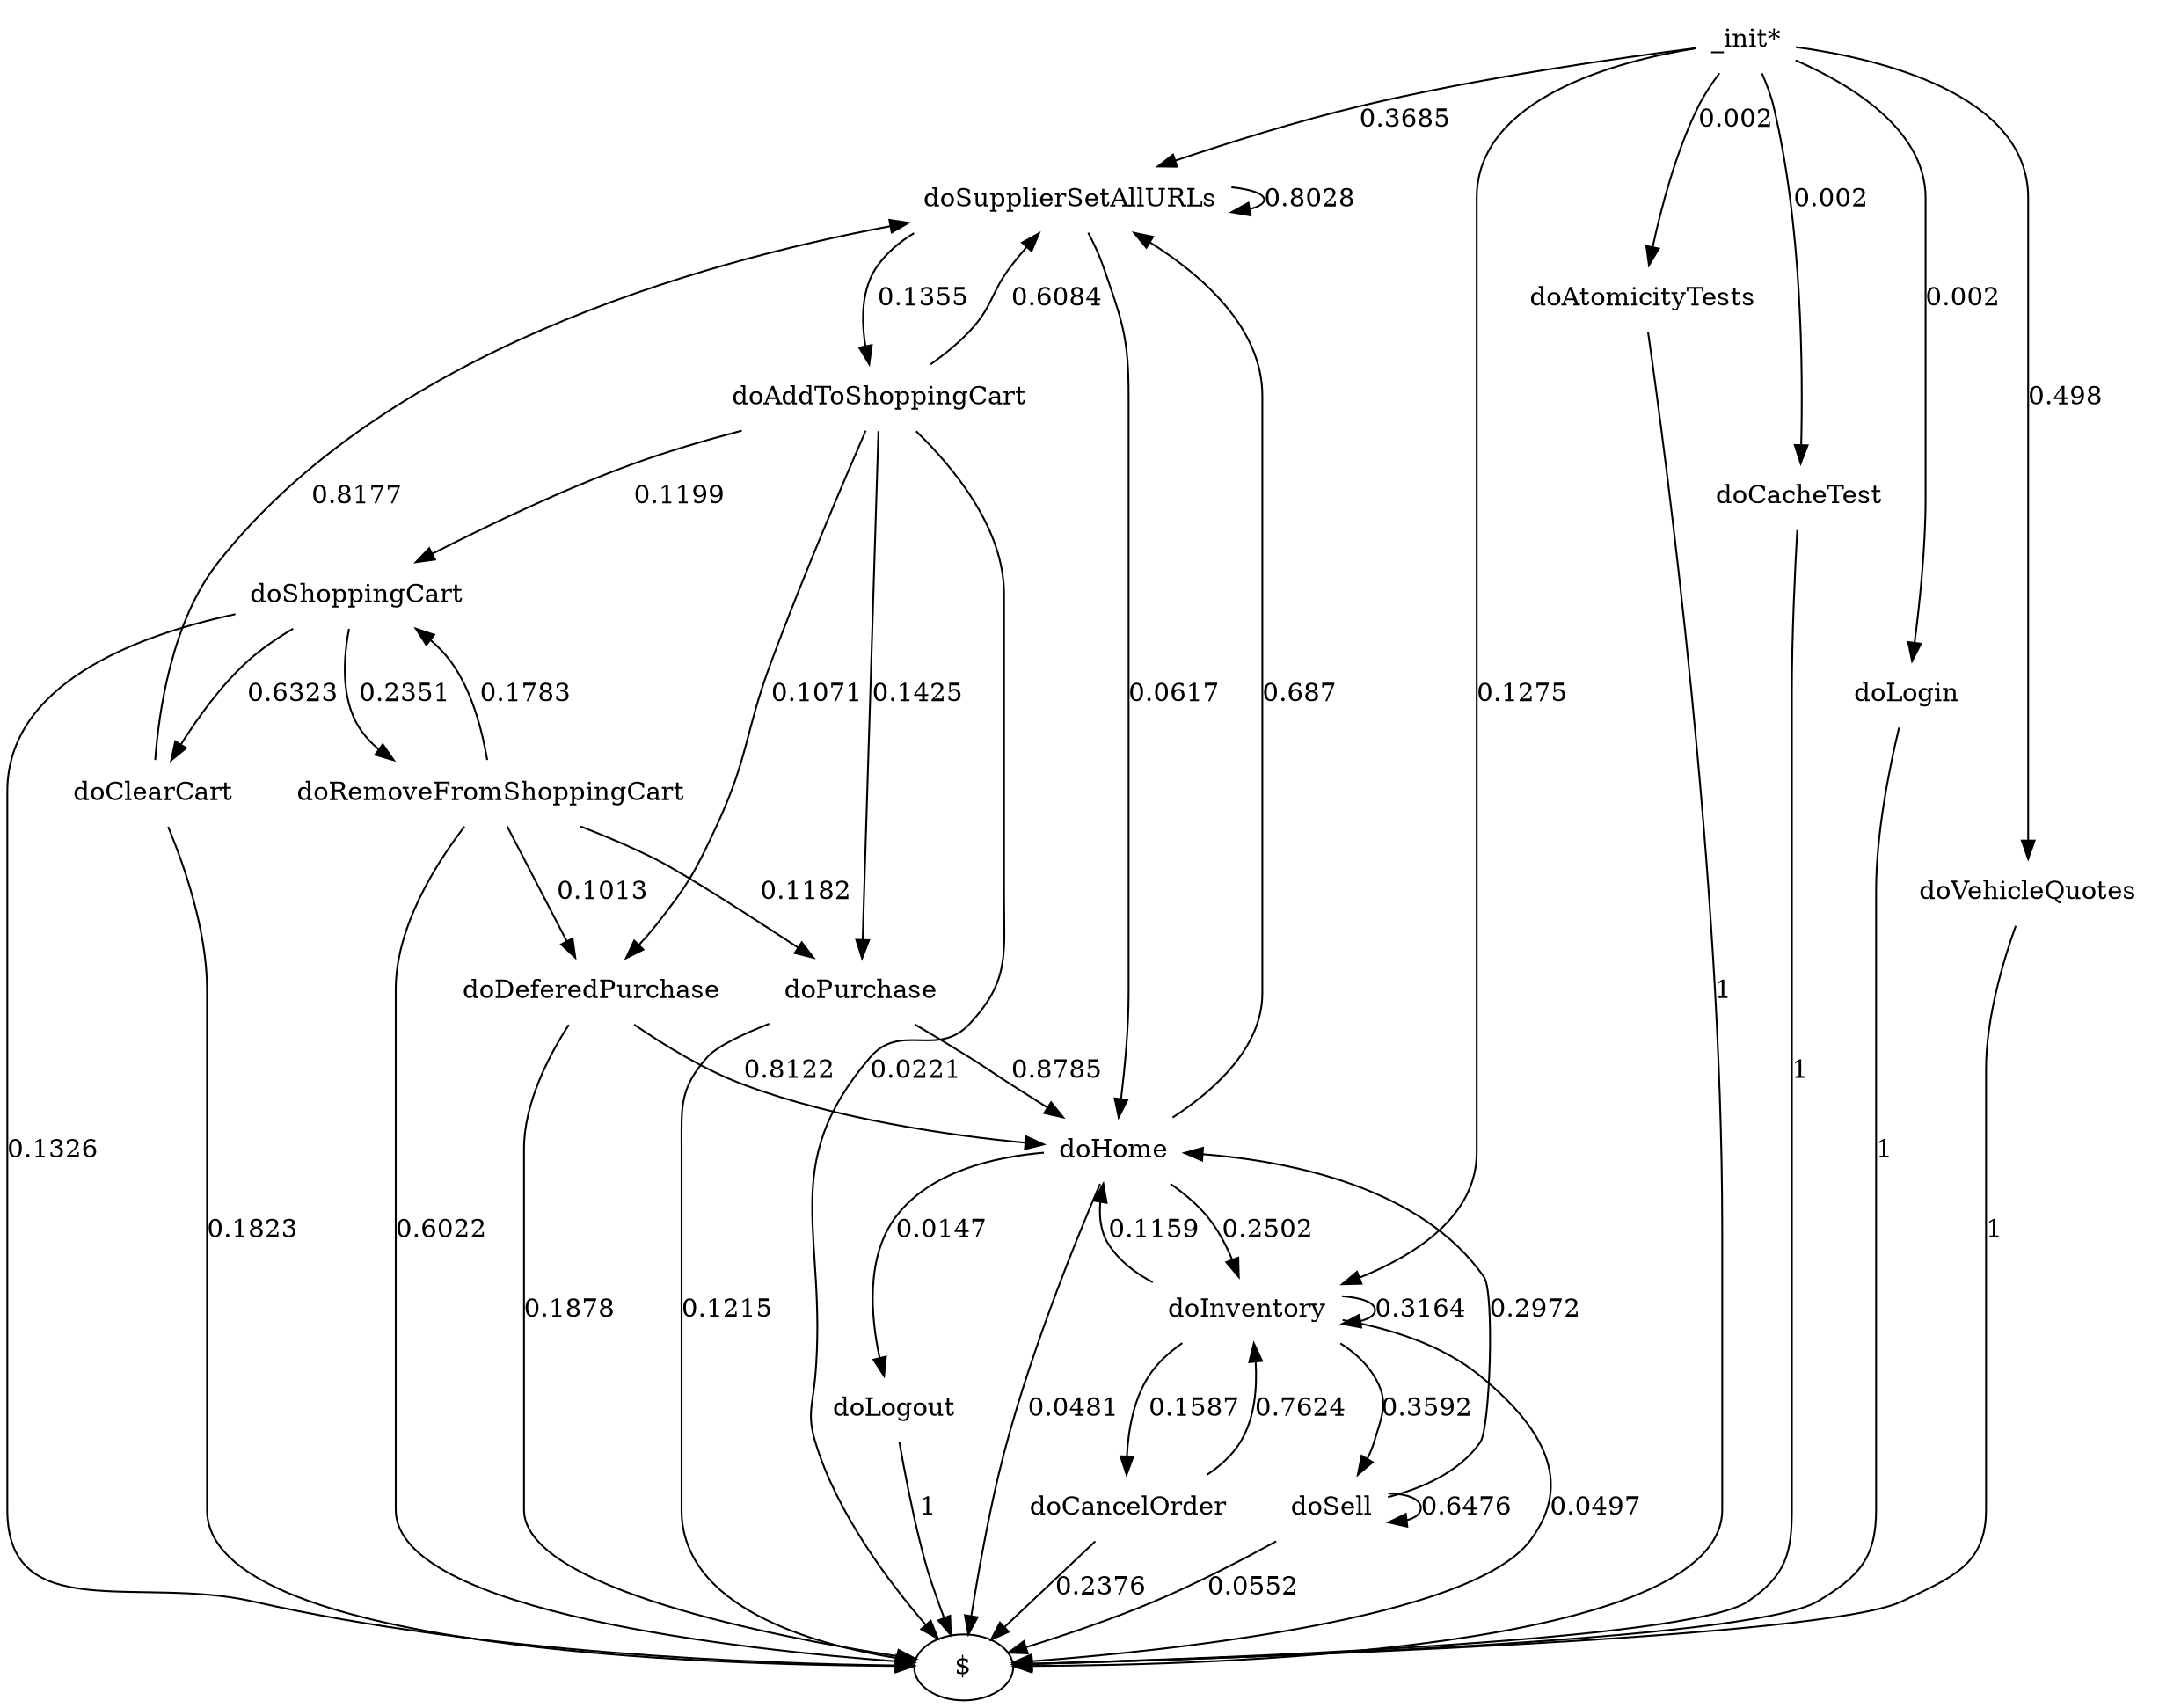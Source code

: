 digraph G {"_init*" [label="_init*",shape=none];"doSupplierSetAllURLs" [label="doSupplierSetAllURLs",shape=none];"doAtomicityTests" [label="doAtomicityTests",shape=none];"doCacheTest" [label="doCacheTest",shape=none];"doLogin" [label="doLogin",shape=none];"doVehicleQuotes" [label="doVehicleQuotes",shape=none];"doAddToShoppingCart" [label="doAddToShoppingCart",shape=none];"doDeferedPurchase" [label="doDeferedPurchase",shape=none];"doHome" [label="doHome",shape=none];"doShoppingCart" [label="doShoppingCart",shape=none];"doClearCart" [label="doClearCart",shape=none];"doPurchase" [label="doPurchase",shape=none];"doInventory" [label="doInventory",shape=none];"doSell" [label="doSell",shape=none];"doLogout" [label="doLogout",shape=none];"doCancelOrder" [label="doCancelOrder",shape=none];"doRemoveFromShoppingCart" [label="doRemoveFromShoppingCart",shape=none];"_init*"->"doSupplierSetAllURLs" [style=solid,label="0.3685"];"_init*"->"doAtomicityTests" [style=solid,label="0.002"];"_init*"->"doCacheTest" [style=solid,label="0.002"];"_init*"->"doLogin" [style=solid,label="0.002"];"_init*"->"doVehicleQuotes" [style=solid,label="0.498"];"_init*"->"doInventory" [style=solid,label="0.1275"];"doSupplierSetAllURLs"->"doSupplierSetAllURLs" [style=solid,label="0.8028"];"doSupplierSetAllURLs"->"doAddToShoppingCart" [style=solid,label="0.1355"];"doSupplierSetAllURLs"->"doHome" [style=solid,label="0.0617"];"doAtomicityTests"->"$" [style=solid,label="1"];"doCacheTest"->"$" [style=solid,label="1"];"doLogin"->"$" [style=solid,label="1"];"doVehicleQuotes"->"$" [style=solid,label="1"];"doAddToShoppingCart"->"doSupplierSetAllURLs" [style=solid,label="0.6084"];"doAddToShoppingCart"->"doDeferedPurchase" [style=solid,label="0.1071"];"doAddToShoppingCart"->"doShoppingCart" [style=solid,label="0.1199"];"doAddToShoppingCart"->"doPurchase" [style=solid,label="0.1425"];"doAddToShoppingCart"->"$" [style=solid,label="0.0221"];"doDeferedPurchase"->"doHome" [style=solid,label="0.8122"];"doDeferedPurchase"->"$" [style=solid,label="0.1878"];"doHome"->"doSupplierSetAllURLs" [style=solid,label="0.687"];"doHome"->"doInventory" [style=solid,label="0.2502"];"doHome"->"doLogout" [style=solid,label="0.0147"];"doHome"->"$" [style=solid,label="0.0481"];"doShoppingCart"->"doClearCart" [style=solid,label="0.6323"];"doShoppingCart"->"doRemoveFromShoppingCart" [style=solid,label="0.2351"];"doShoppingCart"->"$" [style=solid,label="0.1326"];"doClearCart"->"doSupplierSetAllURLs" [style=solid,label="0.8177"];"doClearCart"->"$" [style=solid,label="0.1823"];"doPurchase"->"doHome" [style=solid,label="0.8785"];"doPurchase"->"$" [style=solid,label="0.1215"];"doInventory"->"doHome" [style=solid,label="0.1159"];"doInventory"->"doInventory" [style=solid,label="0.3164"];"doInventory"->"doSell" [style=solid,label="0.3592"];"doInventory"->"doCancelOrder" [style=solid,label="0.1587"];"doInventory"->"$" [style=solid,label="0.0497"];"doSell"->"doHome" [style=solid,label="0.2972"];"doSell"->"doSell" [style=solid,label="0.6476"];"doSell"->"$" [style=solid,label="0.0552"];"doLogout"->"$" [style=solid,label="1"];"doCancelOrder"->"doInventory" [style=solid,label="0.7624"];"doCancelOrder"->"$" [style=solid,label="0.2376"];"doRemoveFromShoppingCart"->"doDeferedPurchase" [style=solid,label="0.1013"];"doRemoveFromShoppingCart"->"doShoppingCart" [style=solid,label="0.1783"];"doRemoveFromShoppingCart"->"doPurchase" [style=solid,label="0.1182"];"doRemoveFromShoppingCart"->"$" [style=solid,label="0.6022"];}
